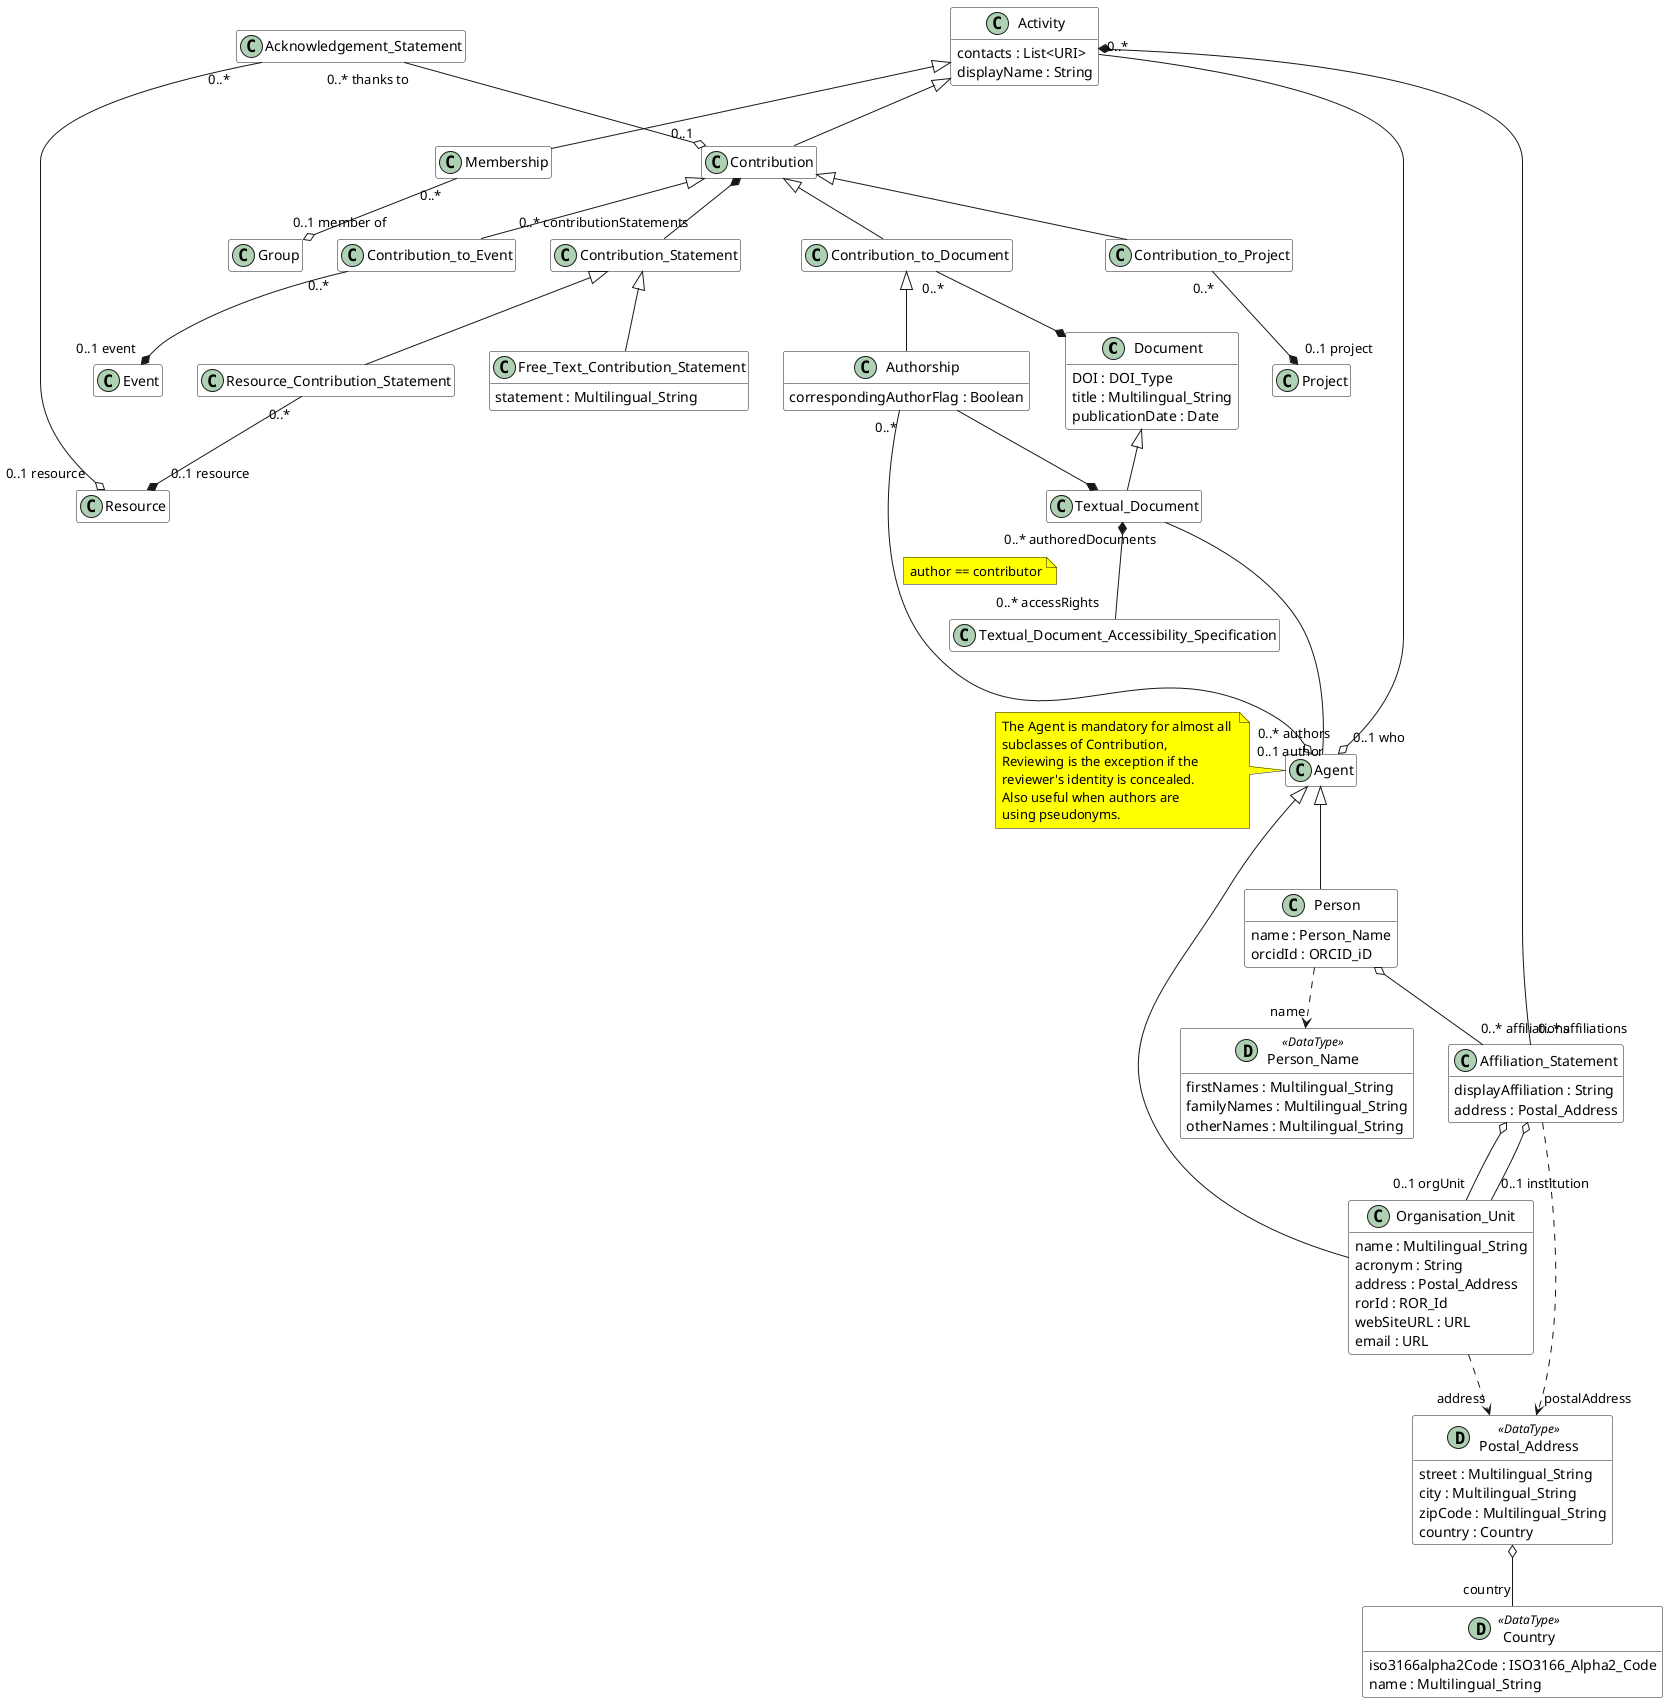 @startuml
	!startsub common
        !define datatype(x) class x << (D,#add0b2) DataType>> #ffffff
        hide empty members
        skinparam BoxPadding 120
	!endsub

    !startsub Document
        class "Document" #ffffff {
            DOI : DOI_Type
            title : Multilingual_String
            publicationDate : Date
        }
        class "Textual_Document" #ffffff {
        }
    !endsub

    !startsub TDAS
        class "Textual_Document_Accessibility_Specification" #ffffff {
        }
    !endsub

    !startsub Agent
        class "Agent" #ffffff {
        }
    !endsub

    !startsub OrgUnit
        class "Organisation_Unit" #ffffff {
            name : Multilingual_String
            acronym : String
            address : Postal_Address
            rorId : ROR_Id
            webSiteURL : URL
            email : URL
        }
    !endsub

   !startsub Person
    class "Person" #ffffff {
        name : Person_Name
        orcidId : ORCID_iD
    }

    datatype("Person_Name") {
        firstNames : Multilingual_String
        familyNames : Multilingual_String
        otherNames : Multilingual_String
    }
    !endsub

    !startsub Activity
    class "Activity" #ffffff {
        contacts : List<URI>
        displayName : String
    }
    !endsub

    !startsub Membership
        class "Membership" #ffffff {
        }
        class "Group" #ffffff {
        }
    !endsub

    !startsub ContributionToProject
        class "Contribution_to_Project" #ffffff {
        }
    
        class "Project" #ffffff {
        }
    !endsub
    
    !startsub ContributionToEvent
        class "Contribution_to_Event" #ffffff {
        }
    
        class "Event" #ffffff {
        }
    !endsub

    !startsub Contribution
        class "Contribution" #ffffff {
        }
            
        class "Acknowledgement_Statement" #ffffff {
        }
        
        class "Contribution_Statement" #ffffff {
        }
        
        class "Free_Text_Contribution_Statement" #ffffff {
            statement : Multilingual_String
        }
    
        class "Resource_Contribution_Statement" #ffffff {
        }
    
        class "Resource" #ffffff {
        }
    !endsub


    !startsub ContributionToDocument
        class "Contribution_to_Document" #ffffff {
        }
    !endsub
    !startsub Authorship    
        class "Authorship" #ffffff {
            correspondingAuthorFlag : Boolean
        }
    !endsub

    !startsub PostalAddress
        datatype("Postal_Address") {
            street : Multilingual_String
            city : Multilingual_String
            zipCode : Multilingual_String
            country : Country
        }
        datatype("Country") {
             iso3166alpha2Code : ISO3166_Alpha2_Code
             name : Multilingual_String
        }
    !endsub

    !startsub AffiliationStatement
        class "Affiliation_Statement" #ffffff {
            displayAffiliation : String
            address : Postal_Address
        }
    !endsub AffiliationStatement

    !startsub PostalAddress
    "Postal_Address" o-- "country" "Country"
    !endsub
    !startsub AffiliationStatement
        "Affiliation_Statement" ..> "postalAddress" "Postal_Address"
    !endsub
    !startsub AffiliationStatement
        "Affiliation_Statement" o-- "0..1 orgUnit" "Organisation_Unit"
    !endsub
    !startsub AffiliationStatement
        "Affiliation_Statement" o-- "0..1 institution" "Organisation_Unit"
        '    "Affiliation_Statement" o-- "person" "Person"
    !endsub
    !startsub AffiliationStatement
        "Person" o-- "0..* affiliations" "Affiliation_Statement"
    !endsub
    !startsub AffiliationStatement
        "Activity" *-- "0..* affiliations" "Affiliation_Statement"
    !endsub
    !startsub Contribution
        "Contribution" *-- "0..* contributionStatements" "Contribution_Statement"
    !endsub
    !startsub Contribution
        "Contribution_Statement" <|-- "Free_Text_Contribution_Statement"
    !endsub
    !startsub Contribution
        "Contribution_Statement" <|-- "Resource_Contribution_Statement"
    !endsub
    !startsub ContributionToDocument
        "Contribution_to_Document" "0..*" --* "Document"
    !endsub
    !startsub Activity
        "Activity" "0..*" --o "0..1 who" "Agent"
    !endsub
    !startsub Authorship
        "Authorship" --* "Textual_Document"
    !endsub
    !startsub Authorship
        "Contribution_to_Document" <|-- "Authorship"
    !endsub
    !startsub ContributionToDocument
        "Contribution" <|-- "Contribution_to_Document"
    !endsub
    !startsub ContributionToProject
        "Contribution" <|-- "Contribution_to_Project"
    !endsub
    !startsub ContributionToProject
        "Contribution_to_Project" "0..*" --* "0..1 project" "Project"
    !endsub
    !startsub ContributionToEvent
        "Contribution" <|-- "Contribution_to_Event"
    !endsub
    !startsub ContributionToEvent
        "Contribution_to_Event" "0..*" --* "0..1 event" "Event"
    !endsub
    !startsub Contribution
        "Activity" <|-- "Contribution"
    !endsub
    !startsub Membership
        "Activity" <|-- "Membership"
    !endsub
    !startsub Membership
        "Membership" "0..*" --o "0..1 member of" "Group"
    !endsub
    !startsub Contribution
        "Acknowledgement_Statement" "0..* thanks to" --o "0..1" "Contribution"
    !endsub
    !startsub Contribution
        "Acknowledgement_Statement" "0..*" --o "0..1 resource" "Resource"
    !endsub
    !startsub Contribution
        "Resource_Contribution_Statement" "0..*" --* "0..1 resource" "Resource"
    !endsub
    !startsub Authorship
        "Authorship" "0..*" --o "0..1 author" "Agent"
    !endsub
    note on link #yellow: author == contributor
    !startsub Person
        "Person" ..> "name" "Person_Name"
    !endsub
    !startsub Person
        "Agent" <|-- "Person"
    !endsub
    !startsub OrgUnit
        "Agent" <|-- "Organisation_Unit"
    !endsub
    !startsub OrgUnit
        "Organisation_Unit" ..> "address" "Postal_Address"
    !endsub
    !startsub Document
        "Document" <|-- "Textual_Document"
    !endsub
    "Textual_Document" *-- "0..* accessRights" "Textual_Document_Accessibility_Specification"
    !startsub Authorship
        "Textual_Document" "0..* authoredDocuments" --- "0..* authors" "Agent"
    !endsub
    note left of Agent #yellow: The Agent is mandatory for almost all \nsubclasses of Contribution,\nReviewing is the exception if the \nreviewer's identity is concealed. \nAlso useful when authors are \nusing pseudonyms.
@enduml
